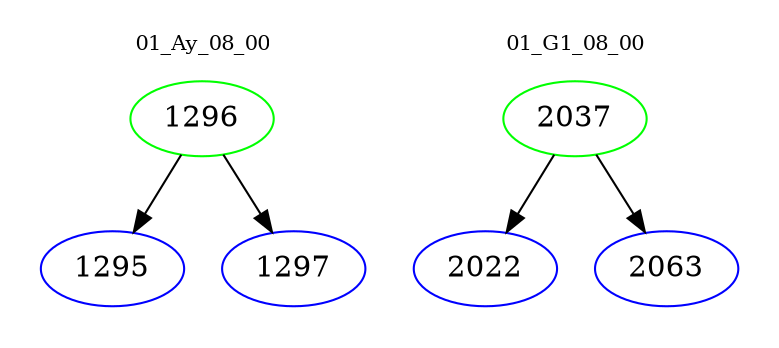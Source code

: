 digraph{
subgraph cluster_0 {
color = white
label = "01_Ay_08_00";
fontsize=10;
T0_1296 [label="1296", color="green"]
T0_1296 -> T0_1295 [color="black"]
T0_1295 [label="1295", color="blue"]
T0_1296 -> T0_1297 [color="black"]
T0_1297 [label="1297", color="blue"]
}
subgraph cluster_1 {
color = white
label = "01_G1_08_00";
fontsize=10;
T1_2037 [label="2037", color="green"]
T1_2037 -> T1_2022 [color="black"]
T1_2022 [label="2022", color="blue"]
T1_2037 -> T1_2063 [color="black"]
T1_2063 [label="2063", color="blue"]
}
}
